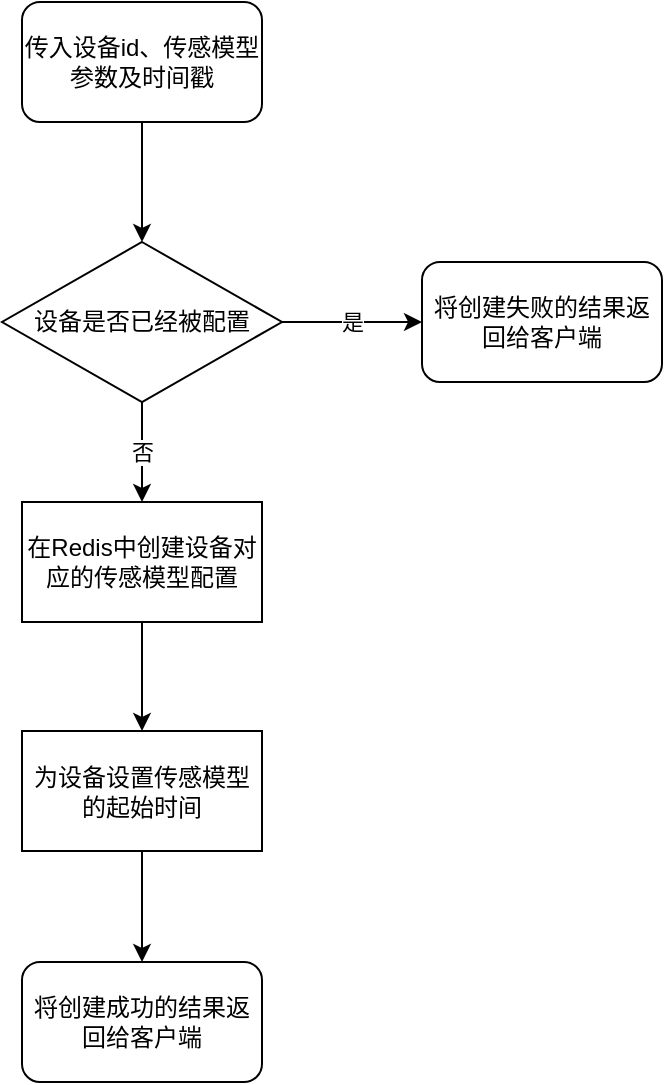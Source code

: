 <mxfile version="19.0.0" type="github"><diagram id="7c71pjX9tVX58GfIgjSh" name="Page-1"><mxGraphModel dx="1426" dy="769" grid="1" gridSize="10" guides="1" tooltips="1" connect="1" arrows="1" fold="1" page="1" pageScale="1" pageWidth="827" pageHeight="1169" math="0" shadow="0"><root><mxCell id="0"/><mxCell id="1" parent="0"/><mxCell id="KsNwsYtCXscbFyZMyEOE-3" style="edgeStyle=orthogonalEdgeStyle;rounded=0;orthogonalLoop=1;jettySize=auto;html=1;entryX=0.5;entryY=0;entryDx=0;entryDy=0;" parent="1" source="KsNwsYtCXscbFyZMyEOE-1" edge="1"><mxGeometry relative="1" as="geometry"><mxPoint x="440" y="280" as="targetPoint"/></mxGeometry></mxCell><mxCell id="KsNwsYtCXscbFyZMyEOE-1" value="传入设备id、传感模型参数及时间戳" style="rounded=1;whiteSpace=wrap;html=1;" parent="1" vertex="1"><mxGeometry x="380" y="160" width="120" height="60" as="geometry"/></mxCell><mxCell id="KsNwsYtCXscbFyZMyEOE-6" value="否" style="edgeStyle=orthogonalEdgeStyle;rounded=0;orthogonalLoop=1;jettySize=auto;html=1;exitX=0.5;exitY=1;exitDx=0;exitDy=0;entryX=0.5;entryY=0;entryDx=0;entryDy=0;" parent="1" source="KsNwsYtCXscbFyZMyEOE-4" target="KsNwsYtCXscbFyZMyEOE-5" edge="1"><mxGeometry relative="1" as="geometry"/></mxCell><mxCell id="KsNwsYtCXscbFyZMyEOE-12" value="是" style="edgeStyle=orthogonalEdgeStyle;rounded=0;orthogonalLoop=1;jettySize=auto;html=1;entryX=0;entryY=0.5;entryDx=0;entryDy=0;" parent="1" source="KsNwsYtCXscbFyZMyEOE-4" target="KsNwsYtCXscbFyZMyEOE-11" edge="1"><mxGeometry relative="1" as="geometry"/></mxCell><mxCell id="KsNwsYtCXscbFyZMyEOE-4" value="设备是否已经被配置" style="rhombus;whiteSpace=wrap;html=1;" parent="1" vertex="1"><mxGeometry x="370" y="280" width="140" height="80" as="geometry"/></mxCell><mxCell id="KsNwsYtCXscbFyZMyEOE-8" style="edgeStyle=orthogonalEdgeStyle;rounded=0;orthogonalLoop=1;jettySize=auto;html=1;exitX=0.5;exitY=1;exitDx=0;exitDy=0;" parent="1" source="KsNwsYtCXscbFyZMyEOE-5" target="KsNwsYtCXscbFyZMyEOE-7" edge="1"><mxGeometry relative="1" as="geometry"/></mxCell><mxCell id="KsNwsYtCXscbFyZMyEOE-5" value="在Redis中创建设备对应的传感模型配置" style="rounded=0;whiteSpace=wrap;html=1;" parent="1" vertex="1"><mxGeometry x="380" y="410" width="120" height="60" as="geometry"/></mxCell><mxCell id="KsNwsYtCXscbFyZMyEOE-10" style="edgeStyle=orthogonalEdgeStyle;rounded=0;orthogonalLoop=1;jettySize=auto;html=1;entryX=0.5;entryY=0;entryDx=0;entryDy=0;" parent="1" source="KsNwsYtCXscbFyZMyEOE-7" target="KsNwsYtCXscbFyZMyEOE-9" edge="1"><mxGeometry relative="1" as="geometry"/></mxCell><mxCell id="KsNwsYtCXscbFyZMyEOE-7" value="为设备设置传感模型的起始时间" style="rounded=0;whiteSpace=wrap;html=1;" parent="1" vertex="1"><mxGeometry x="380" y="524.5" width="120" height="60" as="geometry"/></mxCell><mxCell id="KsNwsYtCXscbFyZMyEOE-9" value="将创建成功的结果返回给客户端" style="rounded=1;whiteSpace=wrap;html=1;" parent="1" vertex="1"><mxGeometry x="380" y="640" width="120" height="60" as="geometry"/></mxCell><mxCell id="KsNwsYtCXscbFyZMyEOE-11" value="将创建失败的结果返回给客户端" style="rounded=1;whiteSpace=wrap;html=1;" parent="1" vertex="1"><mxGeometry x="580" y="290" width="120" height="60" as="geometry"/></mxCell></root></mxGraphModel></diagram></mxfile>